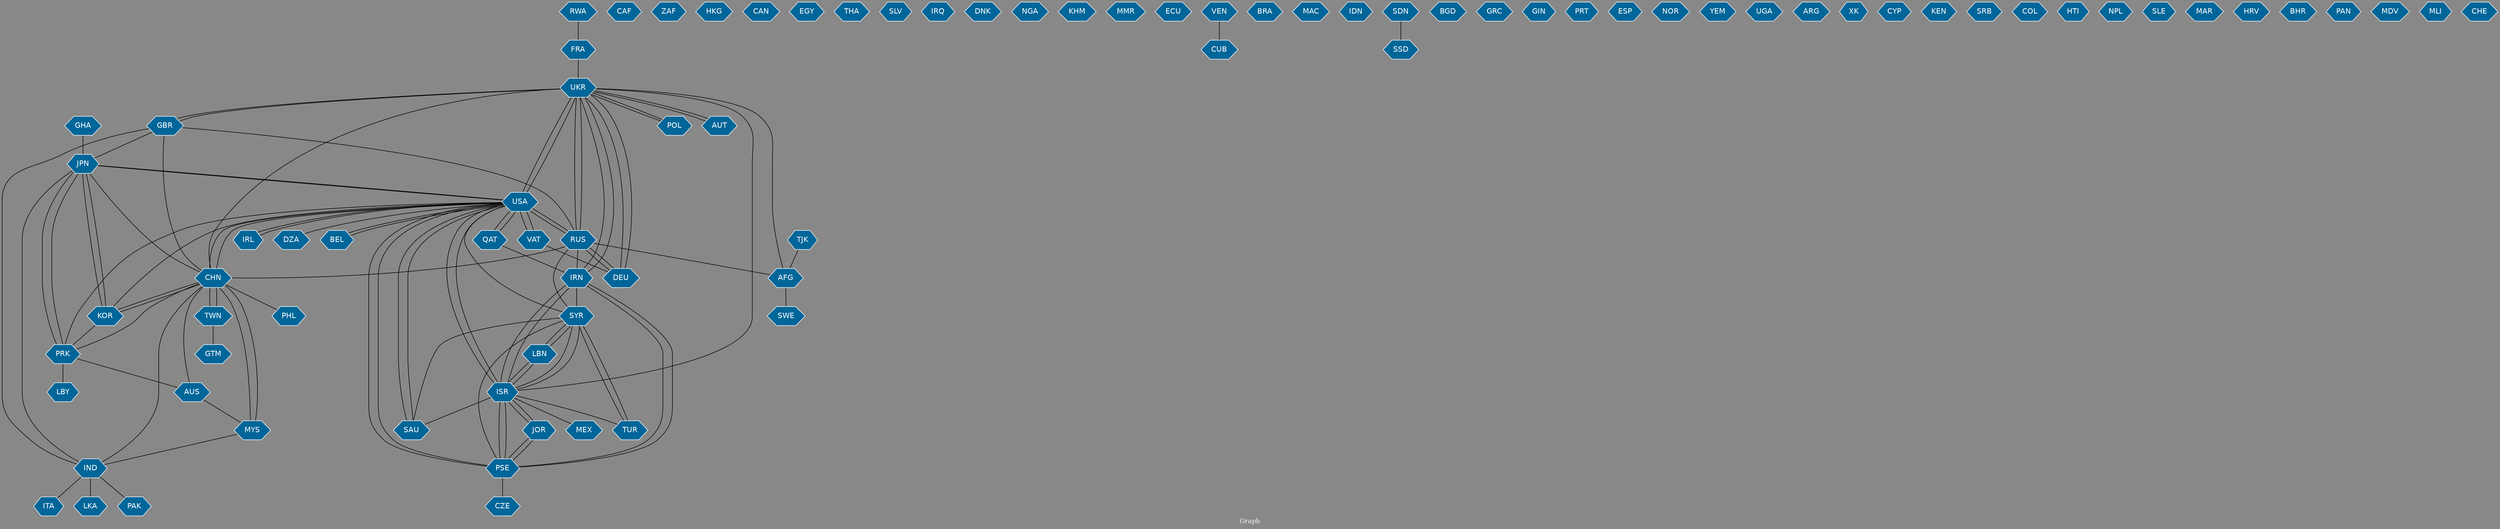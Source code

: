 // Countries together in item graph
graph {
	graph [bgcolor="#888888" fontcolor=white fontsize=12 label="Graph" outputorder=edgesfirst overlap=prism]
	node [color=white fillcolor="#006699" fontcolor=white fontname=Helvetica shape=hexagon style=filled]
	edge [arrowhead=open color=black fontcolor=white fontname=Courier fontsize=12]
		UKR [label=UKR]
		GBR [label=GBR]
		CHN [label=CHN]
		RUS [label=RUS]
		IND [label=IND]
		CAF [label=CAF]
		LKA [label=LKA]
		ZAF [label=ZAF]
		HKG [label=HKG]
		POL [label=POL]
		USA [label=USA]
		PAK [label=PAK]
		PRK [label=PRK]
		CAN [label=CAN]
		AFG [label=AFG]
		IRN [label=IRN]
		MEX [label=MEX]
		ITA [label=ITA]
		FRA [label=FRA]
		SAU [label=SAU]
		EGY [label=EGY]
		IRL [label=IRL]
		THA [label=THA]
		SLV [label=SLV]
		IRQ [label=IRQ]
		TUR [label=TUR]
		KOR [label=KOR]
		DNK [label=DNK]
		NGA [label=NGA]
		ISR [label=ISR]
		MYS [label=MYS]
		KHM [label=KHM]
		AUS [label=AUS]
		MMR [label=MMR]
		PSE [label=PSE]
		CZE [label=CZE]
		JPN [label=JPN]
		JOR [label=JOR]
		DEU [label=DEU]
		SYR [label=SYR]
		ECU [label=ECU]
		PHL [label=PHL]
		CUB [label=CUB]
		QAT [label=QAT]
		BRA [label=BRA]
		LBY [label=LBY]
		VAT [label=VAT]
		MAC [label=MAC]
		VEN [label=VEN]
		IDN [label=IDN]
		AUT [label=AUT]
		SDN [label=SDN]
		SSD [label=SSD]
		DZA [label=DZA]
		BGD [label=BGD]
		GRC [label=GRC]
		GIN [label=GIN]
		PRT [label=PRT]
		ESP [label=ESP]
		NOR [label=NOR]
		YEM [label=YEM]
		UGA [label=UGA]
		ARG [label=ARG]
		XK [label=XK]
		TWN [label=TWN]
		CYP [label=CYP]
		KEN [label=KEN]
		BEL [label=BEL]
		SRB [label=SRB]
		LBN [label=LBN]
		COL [label=COL]
		HTI [label=HTI]
		NPL [label=NPL]
		SLE [label=SLE]
		GTM [label=GTM]
		MAR [label=MAR]
		SWE [label=SWE]
		HRV [label=HRV]
		BHR [label=BHR]
		GHA [label=GHA]
		PAN [label=PAN]
		RWA [label=RWA]
		MDV [label=MDV]
		MLI [label=MLI]
		TJK [label=TJK]
		CHE [label=CHE]
			TUR -- SYR [weight=4]
			SYR -- TUR [weight=1]
			USA -- VAT [weight=2]
			AFG -- SWE [weight=1]
			VAT -- USA [weight=1]
			TJK -- AFG [weight=1]
			IND -- JPN [weight=1]
			IND -- GBR [weight=1]
			UKR -- IRN [weight=1]
			SYR -- ISR [weight=4]
			IRN -- UKR [weight=1]
			ISR -- IRN [weight=1]
			SYR -- LBN [weight=1]
			RUS -- DEU [weight=3]
			IRN -- ISR [weight=2]
			MYS -- CHN [weight=3]
			CHN -- PRK [weight=1]
			RUS -- IRN [weight=2]
			UKR -- AUT [weight=3]
			SDN -- SSD [weight=1]
			ISR -- UKR [weight=1]
			PSE -- JOR [weight=1]
			MYS -- IND [weight=1]
			SAU -- SYR [weight=1]
			USA -- UKR [weight=13]
			ISR -- LBN [weight=1]
			ISR -- SAU [weight=1]
			TWN -- CHN [weight=1]
			KOR -- PRK [weight=2]
			USA -- BEL [weight=1]
			DEU -- RUS [weight=4]
			JPN -- USA [weight=1]
			CHN -- USA [weight=6]
			QAT -- USA [weight=1]
			GBR -- CHN [weight=1]
			CHN -- AUS [weight=1]
			GBR -- JPN [weight=1]
			ISR -- TUR [weight=1]
			CHN -- TWN [weight=4]
			USA -- SYR [weight=2]
			RWA -- FRA [weight=1]
			JPN -- PRK [weight=4]
			CHN -- JPN [weight=1]
			PSE -- CZE [weight=2]
			LBN -- SYR [weight=2]
			UKR -- USA [weight=10]
			PSE -- USA [weight=1]
			SYR -- RUS [weight=1]
			PSE -- ISR [weight=10]
			GHA -- JPN [weight=1]
			ISR -- USA [weight=1]
			KOR -- CHN [weight=1]
			TWN -- GTM [weight=1]
			IRN -- SYR [weight=1]
			IRN -- PSE [weight=1]
			USA -- RUS [weight=10]
			USA -- KOR [weight=1]
			ISR -- PSE [weight=9]
			IND -- PAK [weight=1]
			KOR -- JPN [weight=1]
			UKR -- POL [weight=1]
			DEU -- UKR [weight=4]
			UKR -- AFG [weight=1]
			BEL -- USA [weight=1]
			IND -- LKA [weight=1]
			UKR -- GBR [weight=2]
			PRK -- LBY [weight=1]
			USA -- JPN [weight=1]
			CHN -- PHL [weight=1]
			POL -- UKR [weight=1]
			RUS -- UKR [weight=59]
			USA -- PSE [weight=2]
			AUT -- UKR [weight=2]
			RUS -- AFG [weight=1]
			USA -- QAT [weight=1]
			CHN -- KOR [weight=2]
			JOR -- PSE [weight=1]
			VEN -- CUB [weight=2]
			USA -- PRK [weight=1]
			USA -- DZA [weight=1]
			USA -- ISR [weight=1]
			UKR -- DEU [weight=2]
			ISR -- JOR [weight=1]
			UKR -- RUS [weight=68]
			PRK -- AUS [weight=1]
			IND -- ITA [weight=1]
			ISR -- SYR [weight=5]
			PSE -- SYR [weight=1]
			QAT -- IRN [weight=1]
			LBN -- ISR [weight=2]
			UKR -- CHN [weight=1]
			JPN -- KOR [weight=4]
			USA -- SAU [weight=2]
			USA -- IRL [weight=3]
			IRL -- USA [weight=3]
			GBR -- UKR [weight=1]
			JOR -- ISR [weight=1]
			RUS -- USA [weight=10]
			RUS -- GBR [weight=1]
			VAT -- DEU [weight=3]
			USA -- CHN [weight=2]
			PSE -- IRN [weight=1]
			CHN -- MYS [weight=1]
			IND -- CHN [weight=1]
			PRK -- JPN [weight=1]
			ISR -- MEX [weight=1]
			FRA -- UKR [weight=1]
			RUS -- CHN [weight=2]
			AUS -- MYS [weight=1]
			SAU -- USA [weight=5]
}